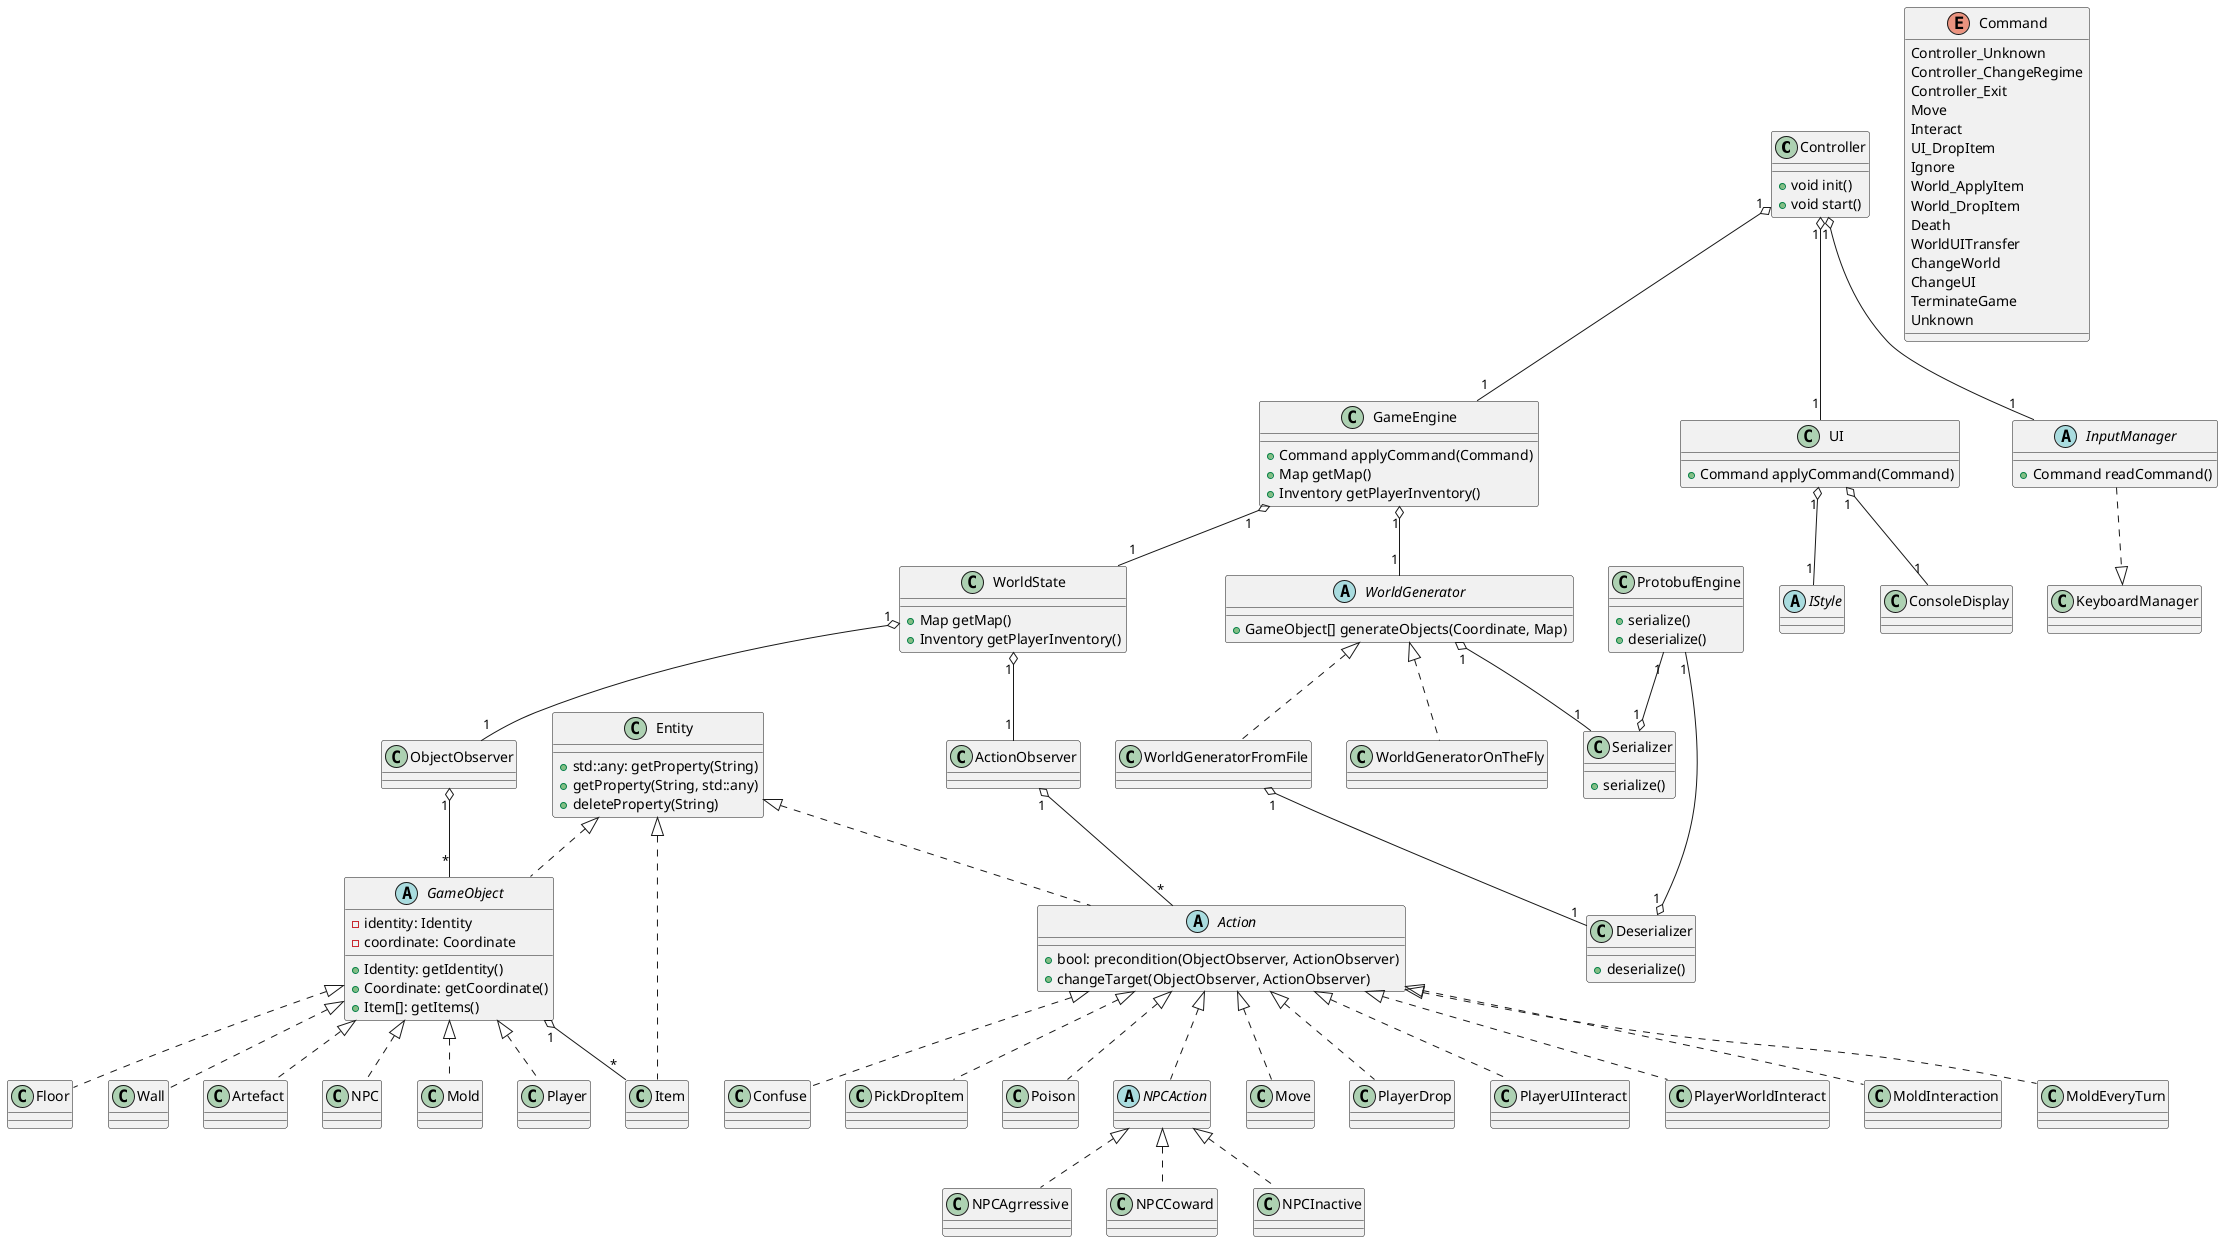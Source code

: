 @startuml
'https://plantuml.com/class-diagram

'The main class controlling game logic, UI and user input.
class Controller {
'Start game.
+ void init()
+ void start()
}

Controller "1" o-- "1" GameEngine
Controller "1" o-- "1" UI
Controller "1" o-- "1" InputManager

abstract IStyle
UI "1" o-- "1" IStyle
UI "1" o-- "1" ConsoleDisplay

'INPUT SECTION:
abstract InputManager {
'This function waits for user input and returns Command.
+Command readCommand()
}

InputManager -.|> KeyboardManager

class Command {
        Controller_Unknown
        Controller_ChangeRegime
        Controller_Exit
        Move
        Interact
        UI_DropItem
        Ignore
        World_ApplyItem
        World_DropItem
        Death
        WorldUITransfer
}

enum Command {
ChangeWorld
ChangeUI
TerminateGame
Unknown
}

'UI SECTION:

class UI {
'Draws game, based on Map and Inventory information.
+Command applyCommand(Command)
}

'WORLD LOGIC SECTION

class GameEngine {
'Takes Action from Controller and apply it to WorldState.
+ Command applyCommand(Command)
'Get Map, based on WorldState.
+ Map getMap()
'Get Inventory of Player, based on WorldState.
+ Inventory getPlayerInventory()
}

GameEngine "1" o-- "1" WorldState
GameEngine "1" o-- "1" WorldGenerator

abstract WorldGenerator {
'Return GameObjects on new Coordinate, using information from Map.
+ GameObject[] generateObjects(Coordinate, Map)
}

WorldGenerator <|.- WorldGeneratorFromFile
WorldGenerator <|.- WorldGeneratorOnTheFly
WorldGenerator "1" o-- "1" Serializer
WorldGeneratorFromFile "1" o-- "1" Deserializer


class Deserializer {
+deserialize()
}

class Serializer {
+serialize()
}

class ProtobufEngine {
+serialize()
+deserialize()
}

ProtobufEngine "1" --o "1" Serializer
ProtobufEngine "1" --o "1" Deserializer

class Entity {
+std::any: getProperty(String)
+getProperty(String, std::any)
+deleteProperty(String)
}

Entity <|.- GameObject
Entity <|.- Action
Entity <|.- Item

class WorldState {
'Return Map.
+ Map getMap()
'Return Inventory of Player.
+ Inventory getPlayerInventory()
}

WorldState "1" o-- "1" ObjectObserver
ObjectObserver "1" o-- "*" GameObject


'Object is something with Coordinate, Item[], Action[]
abstract class GameObject {
- identity: Identity
+ Identity: getIdentity()
- coordinate: Coordinate
+ Coordinate: getCoordinate()
+ Item[]: getItems()
}

class Player
class Floor
class Wall
'Artefact is something able to hold Item (like chest or just item).
'It is required because Item is not GameObject.
class Artefact

GameObject <|.- Floor
GameObject <|.- Wall
GameObject <|.- Player
GameObject <|.- Artefact
GameObject <|.- NPC
GameObject <|.- Mold

'Item is self-explaining
class Item
'Action is attempt of GameObject to change the World (including itself)
abstract class Action {
+ bool: precondition(ObjectObserver, ActionObserver)
+ changeTarget(ObjectObserver, ActionObserver)
}

abstract NPCAction

Action <|.- Move
Action <|.- PlayerDrop
Action <|.- PlayerUIInteract
Action <|.- PlayerWorldInteract
Action <|.- MoldInteraction
Action <|.- MoldEveryTurn
Action <|.- Confuse
Action <|.- PickDropItem
Action <|.- Poison

Action <|.- NPCAction
NPCAction <|.- NPCAgrressive
NPCAction <|.- NPCCoward
NPCAction <|.- NPCInactive

GameObject "1" o-- "*" Item

WorldState "1" o-- "1" ActionObserver
ActionObserver "1" o-- "*" Action

@enduml